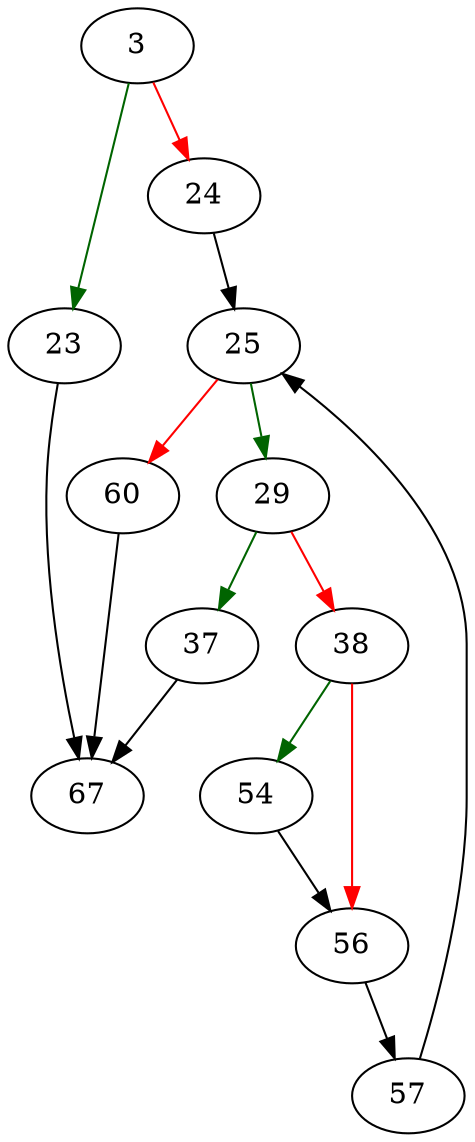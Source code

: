 strict digraph "minmaxFunc" {
	// Node definitions.
	3 [entry=true];
	23;
	24;
	67;
	25;
	29;
	60;
	37;
	38;
	54;
	56;
	57;

	// Edge definitions.
	3 -> 23 [
		color=darkgreen
		cond=true
	];
	3 -> 24 [
		color=red
		cond=false
	];
	23 -> 67;
	24 -> 25;
	25 -> 29 [
		color=darkgreen
		cond=true
	];
	25 -> 60 [
		color=red
		cond=false
	];
	29 -> 37 [
		color=darkgreen
		cond=true
	];
	29 -> 38 [
		color=red
		cond=false
	];
	60 -> 67;
	37 -> 67;
	38 -> 54 [
		color=darkgreen
		cond=true
	];
	38 -> 56 [
		color=red
		cond=false
	];
	54 -> 56;
	56 -> 57;
	57 -> 25;
}